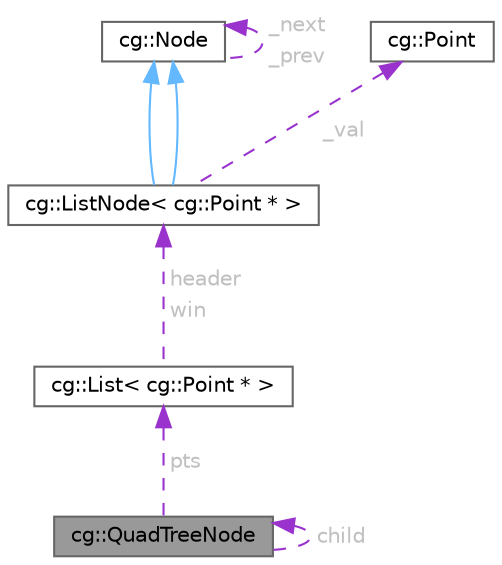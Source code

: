 digraph "cg::QuadTreeNode"
{
 // LATEX_PDF_SIZE
  bgcolor="transparent";
  edge [fontname=Helvetica,fontsize=10,labelfontname=Helvetica,labelfontsize=10];
  node [fontname=Helvetica,fontsize=10,shape=box,height=0.2,width=0.4];
  Node1 [id="Node000001",label="cg::QuadTreeNode",height=0.2,width=0.4,color="gray40", fillcolor="grey60", style="filled", fontcolor="black",tooltip=" "];
  Node1 -> Node1 [id="edge1_Node000001_Node000001",dir="back",color="darkorchid3",style="dashed",tooltip=" ",label=<<TABLE CELLBORDER="0" BORDER="0"><TR><TD VALIGN="top" ALIGN="LEFT" CELLPADDING="1" CELLSPACING="0">child</TD></TR>
</TABLE>> ,fontcolor="grey" ];
  Node2 -> Node1 [id="edge2_Node000001_Node000002",dir="back",color="darkorchid3",style="dashed",tooltip=" ",label=<<TABLE CELLBORDER="0" BORDER="0"><TR><TD VALIGN="top" ALIGN="LEFT" CELLPADDING="1" CELLSPACING="0">pts</TD></TR>
</TABLE>> ,fontcolor="grey" ];
  Node2 [id="Node000002",label="cg::List\< cg::Point * \>",height=0.2,width=0.4,color="gray40", fillcolor="white", style="filled",URL="$classcg_1_1_list.html",tooltip=" "];
  Node3 -> Node2 [id="edge3_Node000002_Node000003",dir="back",color="darkorchid3",style="dashed",tooltip=" ",label=<<TABLE CELLBORDER="0" BORDER="0"><TR><TD VALIGN="top" ALIGN="LEFT" CELLPADDING="1" CELLSPACING="0">header</TD></TR>
<TR><TD VALIGN="top" ALIGN="LEFT" CELLPADDING="1" CELLSPACING="0">win</TD></TR>
</TABLE>> ,fontcolor="grey" ];
  Node3 [id="Node000003",label="cg::ListNode\< cg::Point * \>",height=0.2,width=0.4,color="gray40", fillcolor="white", style="filled",URL="$classcg_1_1_list_node.html",tooltip=" "];
  Node4 -> Node3 [id="edge4_Node000003_Node000004",dir="back",color="steelblue1",style="solid",tooltip=" "];
  Node4 [id="Node000004",label="cg::Node",height=0.2,width=0.4,color="gray40", fillcolor="white", style="filled",URL="$classcg_1_1_node.html",tooltip=" "];
  Node4 -> Node4 [id="edge5_Node000004_Node000004",dir="back",color="darkorchid3",style="dashed",tooltip=" ",label=<<TABLE CELLBORDER="0" BORDER="0"><TR><TD VALIGN="top" ALIGN="LEFT" CELLPADDING="1" CELLSPACING="0">_next</TD></TR>
<TR><TD VALIGN="top" ALIGN="LEFT" CELLPADDING="1" CELLSPACING="0">_prev</TD></TR>
</TABLE>> ,fontcolor="grey" ];
  Node4 -> Node3 [id="edge6_Node000003_Node000004",dir="back",color="steelblue1",style="solid",tooltip=" "];
  Node5 -> Node3 [id="edge7_Node000003_Node000005",dir="back",color="darkorchid3",style="dashed",tooltip=" ",label=<<TABLE CELLBORDER="0" BORDER="0"><TR><TD VALIGN="top" ALIGN="LEFT" CELLPADDING="1" CELLSPACING="0">_val</TD></TR>
</TABLE>> ,fontcolor="grey" ];
  Node5 [id="Node000005",label="cg::Point",height=0.2,width=0.4,color="gray40", fillcolor="white", style="filled",URL="$classcg_1_1_point.html",tooltip=" "];
}
